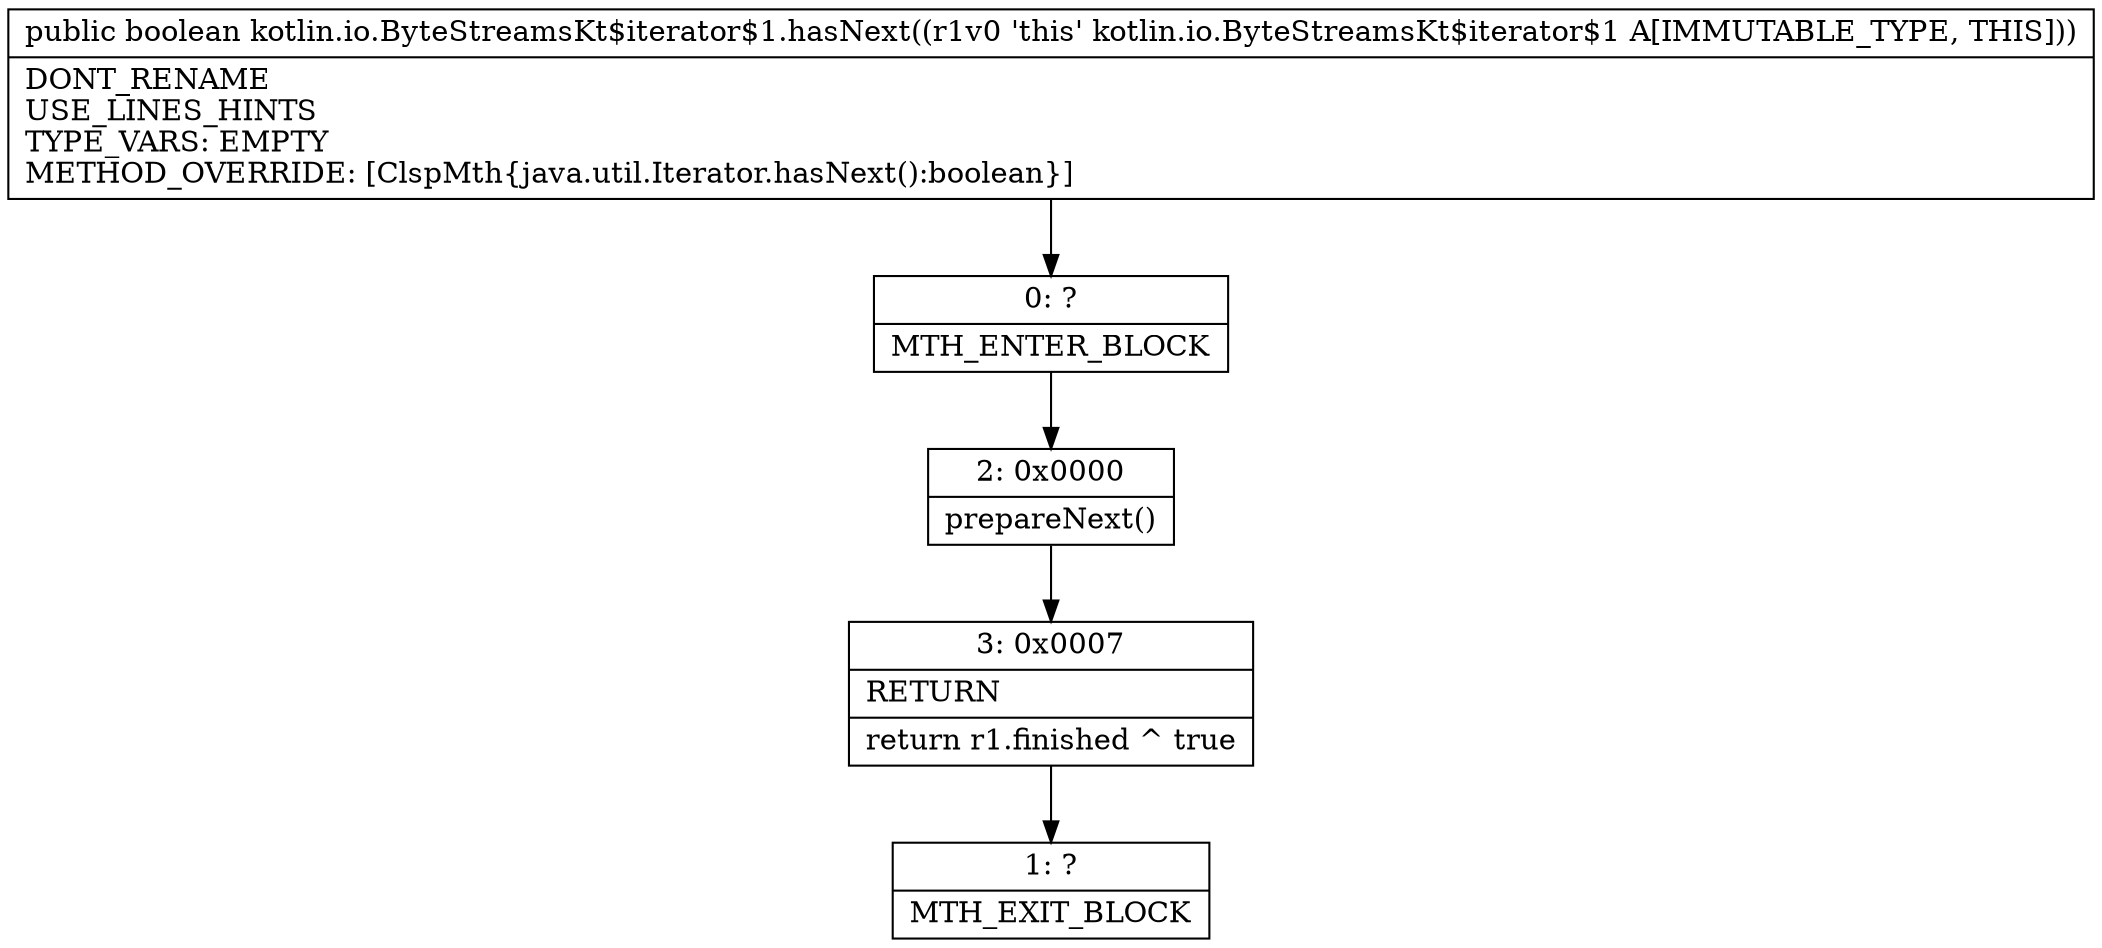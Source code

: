 digraph "CFG forkotlin.io.ByteStreamsKt$iterator$1.hasNext()Z" {
Node_0 [shape=record,label="{0\:\ ?|MTH_ENTER_BLOCK\l}"];
Node_2 [shape=record,label="{2\:\ 0x0000|prepareNext()\l}"];
Node_3 [shape=record,label="{3\:\ 0x0007|RETURN\l|return r1.finished ^ true\l}"];
Node_1 [shape=record,label="{1\:\ ?|MTH_EXIT_BLOCK\l}"];
MethodNode[shape=record,label="{public boolean kotlin.io.ByteStreamsKt$iterator$1.hasNext((r1v0 'this' kotlin.io.ByteStreamsKt$iterator$1 A[IMMUTABLE_TYPE, THIS]))  | DONT_RENAME\lUSE_LINES_HINTS\lTYPE_VARS: EMPTY\lMETHOD_OVERRIDE: [ClspMth\{java.util.Iterator.hasNext():boolean\}]\l}"];
MethodNode -> Node_0;Node_0 -> Node_2;
Node_2 -> Node_3;
Node_3 -> Node_1;
}

